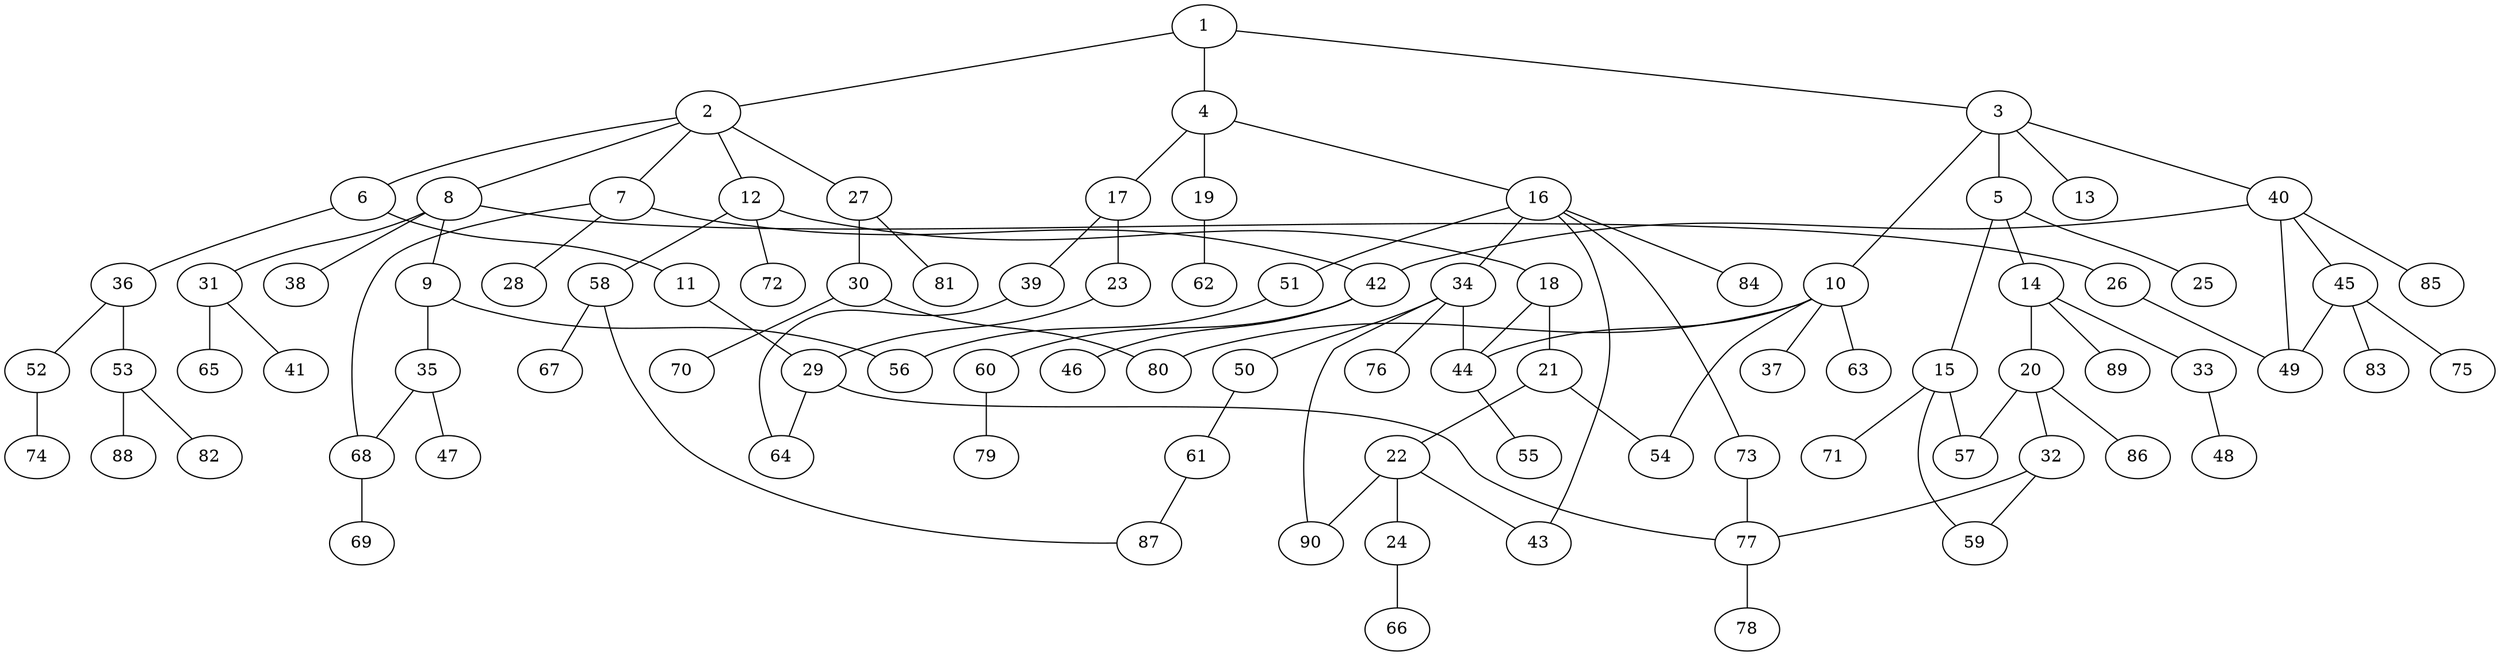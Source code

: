 graph graphname {1--2
1--3
1--4
2--6
2--7
2--8
2--12
2--27
3--5
3--10
3--13
3--40
4--16
4--17
4--19
5--14
5--15
5--25
6--11
6--36
7--28
7--42
7--68
8--9
8--26
8--31
8--38
9--35
9--56
10--37
10--44
10--54
10--63
10--80
11--29
12--18
12--58
12--72
14--20
14--33
14--89
15--57
15--59
15--71
16--34
16--43
16--51
16--73
16--84
17--23
17--39
18--21
18--44
19--62
20--32
20--57
20--86
21--22
21--54
22--24
22--43
22--90
23--29
24--66
26--49
27--30
27--81
29--64
29--77
30--70
30--80
31--41
31--65
32--59
32--77
33--48
34--44
34--50
34--76
34--90
35--47
35--68
36--52
36--53
39--64
40--42
40--45
40--49
40--85
42--46
42--60
44--55
45--49
45--75
45--83
50--61
51--56
52--74
53--82
53--88
58--67
58--87
60--79
61--87
68--69
73--77
77--78
}